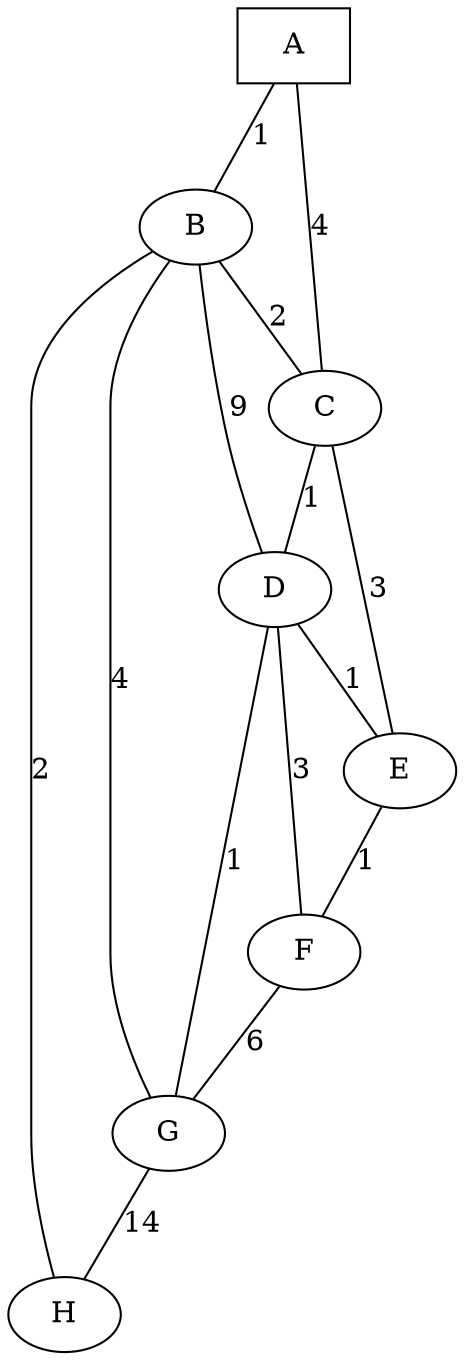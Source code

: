 graph {
A [shape="box"];
A [pos="10,5.5!"];
B [pos="7,8!"];
C [pos="7,4!"];
D [pos="4,4!"];
E [pos="5,1!"];
F [pos="1,2!"];
G [pos="2,6!"];
H [pos="4,8!"];
A -- C [label="4"];
A -- B [label="1"];
B -- C [label="2"];
B -- D [label="9"];
B -- G [label="4"];
B -- H [label="2"];
C -- D [label="1"];
C -- E [label="3"];
D -- E [label="1"];
D -- F [label="3"];
D -- G [label="1"];
E -- F [label="1"];
F -- G [label="6"];
G -- H [label="14"];
}
